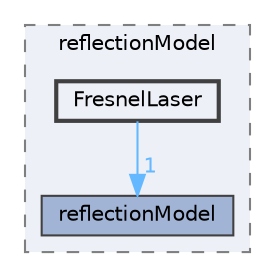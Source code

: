 digraph "applications/solvers/multiphase/icoReactingMultiphaseInterFoam/laserDTRM/reflectionModel/FresnelLaser"
{
 // LATEX_PDF_SIZE
  bgcolor="transparent";
  edge [fontname=Helvetica,fontsize=10,labelfontname=Helvetica,labelfontsize=10];
  node [fontname=Helvetica,fontsize=10,shape=box,height=0.2,width=0.4];
  compound=true
  subgraph clusterdir_e944b23a9482893a0f1e38eaa537ebd2 {
    graph [ bgcolor="#edf0f7", pencolor="grey50", label="reflectionModel", fontname=Helvetica,fontsize=10 style="filled,dashed", URL="dir_e944b23a9482893a0f1e38eaa537ebd2.html",tooltip=""]
  dir_e3cb06151db37a9abaa03a2f8f8f4f7d [label="reflectionModel", fillcolor="#a2b4d6", color="grey25", style="filled", URL="dir_e3cb06151db37a9abaa03a2f8f8f4f7d.html",tooltip=""];
  dir_33e6125d7d1d65bd1b143b061149ac5d [label="FresnelLaser", fillcolor="#edf0f7", color="grey25", style="filled,bold", URL="dir_33e6125d7d1d65bd1b143b061149ac5d.html",tooltip=""];
  }
  dir_33e6125d7d1d65bd1b143b061149ac5d->dir_e3cb06151db37a9abaa03a2f8f8f4f7d [headlabel="1", labeldistance=1.5 headhref="dir_001497_003281.html" href="dir_001497_003281.html" color="steelblue1" fontcolor="steelblue1"];
}
